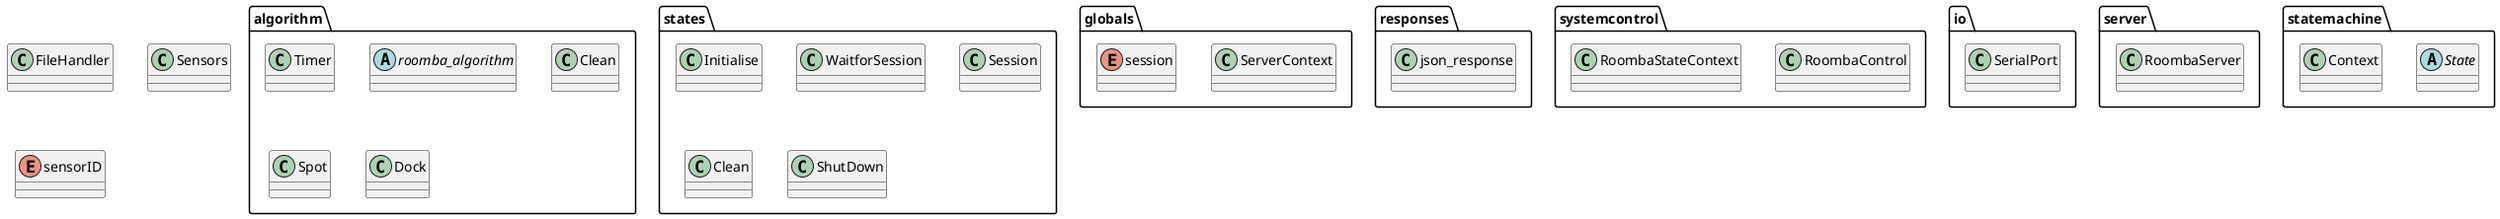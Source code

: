@startuml

class FileHandler
class Sensors
enum sensorID

namespace globals{
    class ServerContext
    enum session
}

namespace responses{
    class json_response
}

namespace algorithm{
    class Timer
    abstract class roomba_algorithm
    class Clean
    class Spot
    class Dock
}

namespace systemcontrol{
    class RoombaControl
    class RoombaStateContext
}

namespace states{
    class Initialise
    class WaitforSession
    class Session
    class Clean
    class ShutDown
}

namespace io{
    class SerialPort
}

namespace server{
    class RoombaServer
}

namespace statemachine{
    abstract class State
    class Context
}

@enduml